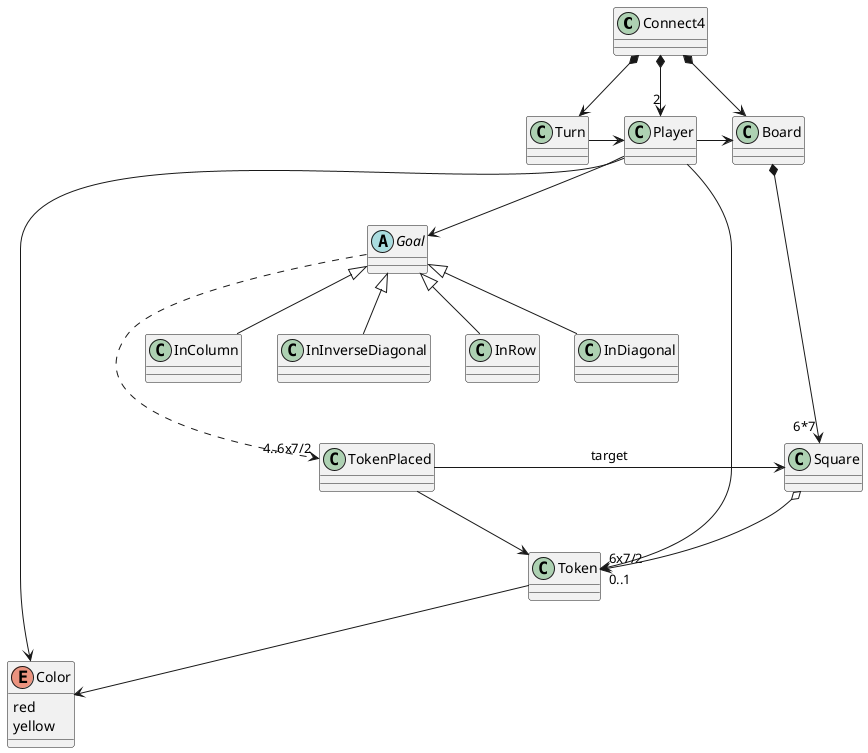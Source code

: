 @startuml overview

class Connect4
'connect4 main classes:'
class Player
class Turn
class Board
class Token

class Square

'goals'
abstract class Goal
class InRow
class InDiagonal
class InColumn
class InInverseDiagonal

'events'
class TokenPlaced

'token & player color'
enum Color{
red
yellow
}

'connect4 composites'
Connect4 *-down-> "2" Player
Connect4 *-down-> Turn
Connect4 *-down-> Board

'turn dependencies'
Turn -right-> Player

'player dependencies'
Player -right-> Board
Player -down-> Goal
Player -down-> Color
Player -down-> "6x7/2" Token

'board dependencies'
Board *-down-> "6*7" Square

'token placed event dependencies'
TokenPlaced -right->  Token
TokenPlaced -right-> Square : target

'goal dependencies'
Goal .down.-> "4..6x7/2" TokenPlaced

'square dependencies'
Square o-down-> "0..1" Token

'goal children'
Goal <|-down- InRow
Goal <|-down- InColumn
Goal <|-down- InDiagonal
Goal <|-down- InInverseDiagonal

'token dependencies'
Token -down-> Color

@enduml
